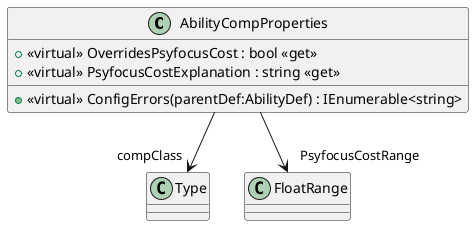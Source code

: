 @startuml
class AbilityCompProperties {
    + <<virtual>> OverridesPsyfocusCost : bool <<get>>
    + <<virtual>> PsyfocusCostExplanation : string <<get>>
    + <<virtual>> ConfigErrors(parentDef:AbilityDef) : IEnumerable<string>
}
AbilityCompProperties --> "compClass" Type
AbilityCompProperties --> "PsyfocusCostRange" FloatRange
@enduml
